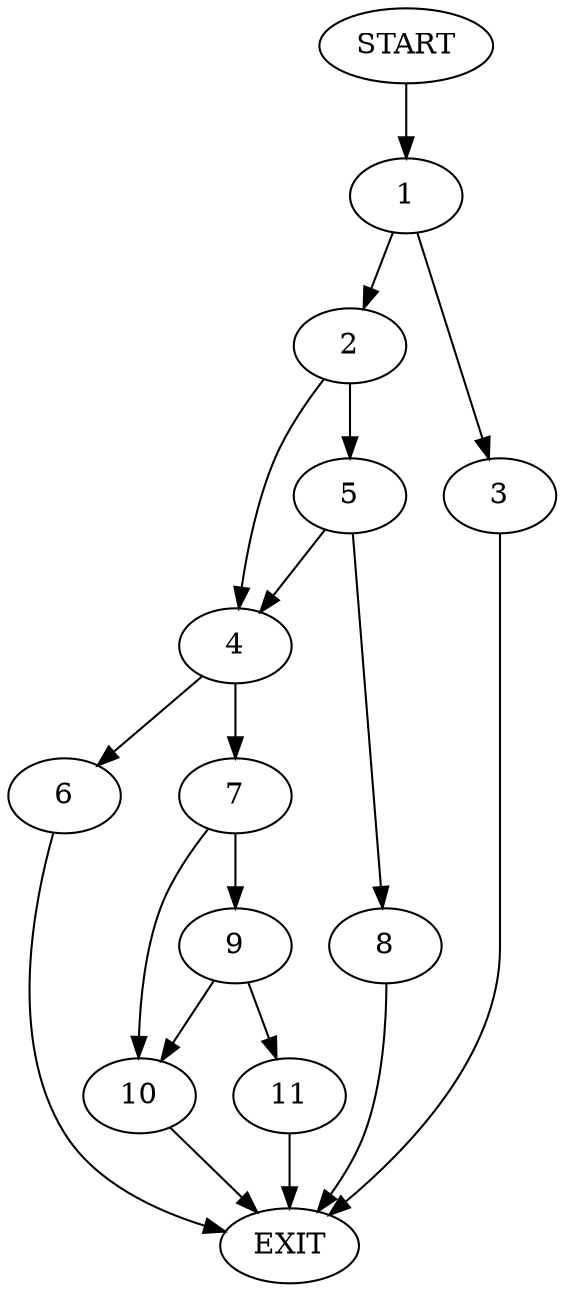 digraph {
0 [label="START"]
12 [label="EXIT"]
0 -> 1
1 -> 2
1 -> 3
3 -> 12
2 -> 4
2 -> 5
4 -> 6
4 -> 7
5 -> 4
5 -> 8
8 -> 12
7 -> 9
7 -> 10
6 -> 12
9 -> 11
9 -> 10
10 -> 12
11 -> 12
}
